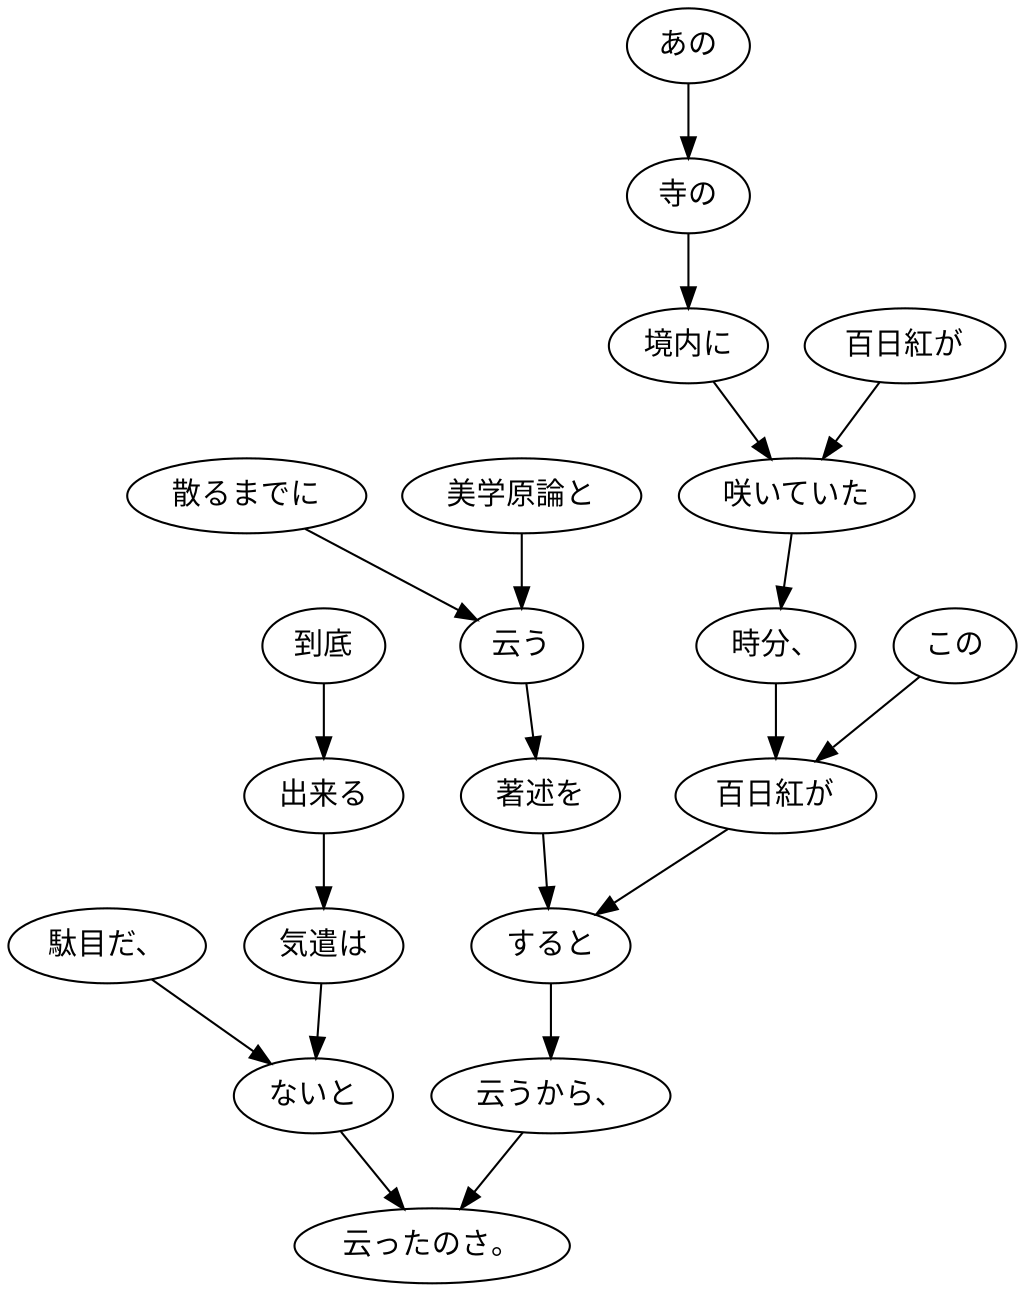 digraph graph2518 {
	node0 [label="あの"];
	node1 [label="寺の"];
	node2 [label="境内に"];
	node3 [label="百日紅が"];
	node4 [label="咲いていた"];
	node5 [label="時分、"];
	node6 [label="この"];
	node7 [label="百日紅が"];
	node8 [label="散るまでに"];
	node9 [label="美学原論と"];
	node10 [label="云う"];
	node11 [label="著述を"];
	node12 [label="すると"];
	node13 [label="云うから、"];
	node14 [label="駄目だ、"];
	node15 [label="到底"];
	node16 [label="出来る"];
	node17 [label="気遣は"];
	node18 [label="ないと"];
	node19 [label="云ったのさ。"];
	node0 -> node1;
	node1 -> node2;
	node2 -> node4;
	node3 -> node4;
	node4 -> node5;
	node5 -> node7;
	node6 -> node7;
	node7 -> node12;
	node8 -> node10;
	node9 -> node10;
	node10 -> node11;
	node11 -> node12;
	node12 -> node13;
	node13 -> node19;
	node14 -> node18;
	node15 -> node16;
	node16 -> node17;
	node17 -> node18;
	node18 -> node19;
}
